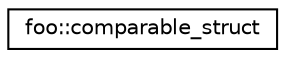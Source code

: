 digraph "Graphical Class Hierarchy"
{
  edge [fontname="Helvetica",fontsize="10",labelfontname="Helvetica",labelfontsize="10"];
  node [fontname="Helvetica",fontsize="10",shape=record];
  rankdir="LR";
  Node0 [label="foo::comparable_struct",height=0.2,width=0.4,color="black", fillcolor="white", style="filled",URL="$structfoo_1_1comparable__struct.html"];
}
